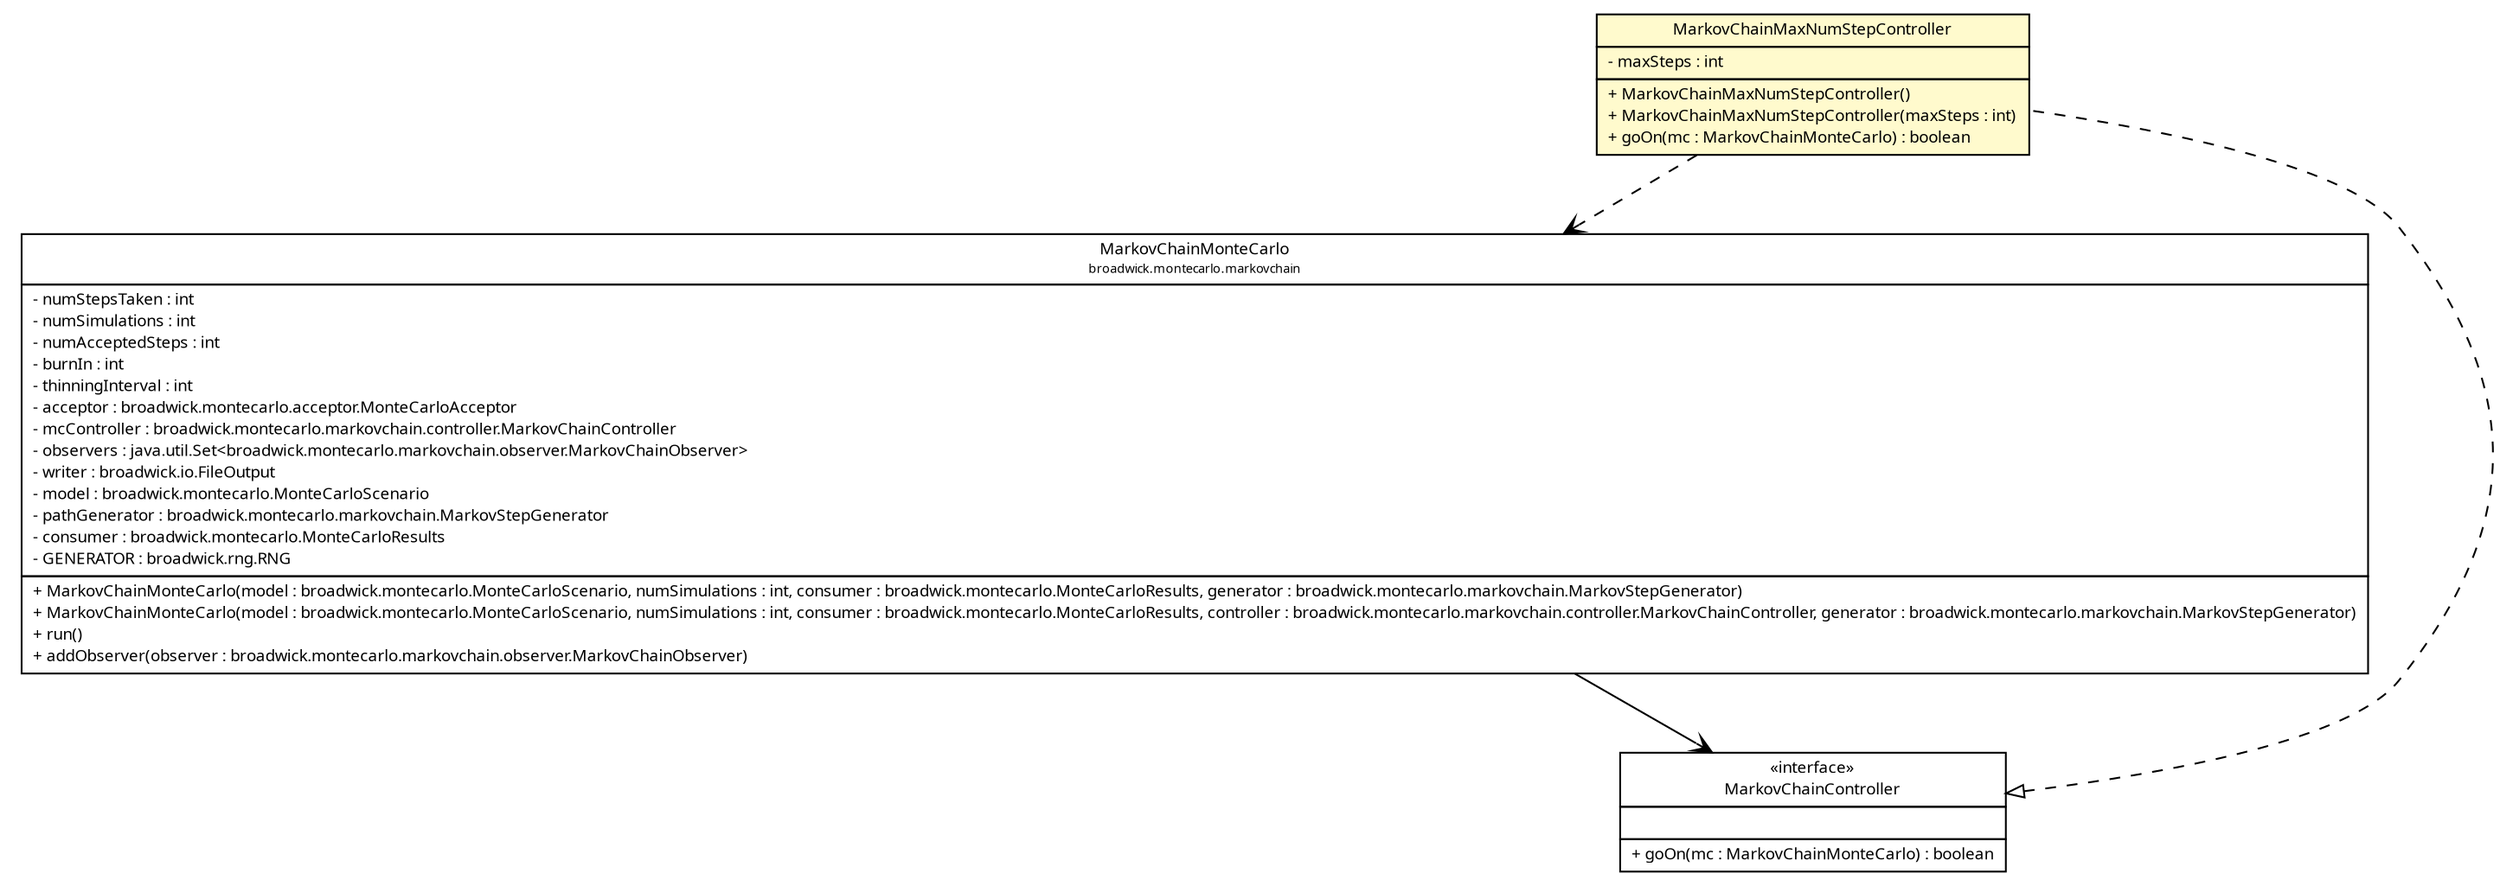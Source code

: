#!/usr/local/bin/dot
#
# Class diagram 
# Generated by UMLGraph version R5_6 (http://www.umlgraph.org/)
#

digraph G {
	edge [fontname="Trebuchet MS",fontsize=10,labelfontname="Trebuchet MS",labelfontsize=10];
	node [fontname="Trebuchet MS",fontsize=10,shape=plaintext];
	nodesep=0.25;
	ranksep=0.5;
	// broadwick.montecarlo.markovchain.controller.MarkovChainMaxNumStepController
	c16451 [label=<<table title="broadwick.montecarlo.markovchain.controller.MarkovChainMaxNumStepController" border="0" cellborder="1" cellspacing="0" cellpadding="2" port="p" bgcolor="lemonChiffon" href="./MarkovChainMaxNumStepController.html">
		<tr><td><table border="0" cellspacing="0" cellpadding="1">
<tr><td align="center" balign="center"><font face="Trebuchet MS"> MarkovChainMaxNumStepController </font></td></tr>
		</table></td></tr>
		<tr><td><table border="0" cellspacing="0" cellpadding="1">
<tr><td align="left" balign="left"> - maxSteps : int </td></tr>
		</table></td></tr>
		<tr><td><table border="0" cellspacing="0" cellpadding="1">
<tr><td align="left" balign="left"> + MarkovChainMaxNumStepController() </td></tr>
<tr><td align="left" balign="left"> + MarkovChainMaxNumStepController(maxSteps : int) </td></tr>
<tr><td align="left" balign="left"> + goOn(mc : MarkovChainMonteCarlo) : boolean </td></tr>
		</table></td></tr>
		</table>>, URL="./MarkovChainMaxNumStepController.html", fontname="Trebuchet MS", fontcolor="black", fontsize=9.0];
	// broadwick.montecarlo.markovchain.controller.MarkovChainController
	c16452 [label=<<table title="broadwick.montecarlo.markovchain.controller.MarkovChainController" border="0" cellborder="1" cellspacing="0" cellpadding="2" port="p" href="./MarkovChainController.html">
		<tr><td><table border="0" cellspacing="0" cellpadding="1">
<tr><td align="center" balign="center"> &#171;interface&#187; </td></tr>
<tr><td align="center" balign="center"><font face="Trebuchet MS"> MarkovChainController </font></td></tr>
		</table></td></tr>
		<tr><td><table border="0" cellspacing="0" cellpadding="1">
<tr><td align="left" balign="left">  </td></tr>
		</table></td></tr>
		<tr><td><table border="0" cellspacing="0" cellpadding="1">
<tr><td align="left" balign="left"><font face="Trebuchet MS" point-size="9.0"> + goOn(mc : MarkovChainMonteCarlo) : boolean </font></td></tr>
		</table></td></tr>
		</table>>, URL="./MarkovChainController.html", fontname="Trebuchet MS", fontcolor="black", fontsize=9.0];
	// broadwick.montecarlo.markovchain.MarkovChainMonteCarlo
	c16454 [label=<<table title="broadwick.montecarlo.markovchain.MarkovChainMonteCarlo" border="0" cellborder="1" cellspacing="0" cellpadding="2" port="p" href="../MarkovChainMonteCarlo.html">
		<tr><td><table border="0" cellspacing="0" cellpadding="1">
<tr><td align="center" balign="center"><font face="Trebuchet MS"> MarkovChainMonteCarlo </font></td></tr>
<tr><td align="center" balign="center"><font face="Trebuchet MS" point-size="7.0"> broadwick.montecarlo.markovchain </font></td></tr>
		</table></td></tr>
		<tr><td><table border="0" cellspacing="0" cellpadding="1">
<tr><td align="left" balign="left"> - numStepsTaken : int </td></tr>
<tr><td align="left" balign="left"> - numSimulations : int </td></tr>
<tr><td align="left" balign="left"> - numAcceptedSteps : int </td></tr>
<tr><td align="left" balign="left"> - burnIn : int </td></tr>
<tr><td align="left" balign="left"> - thinningInterval : int </td></tr>
<tr><td align="left" balign="left"> - acceptor : broadwick.montecarlo.acceptor.MonteCarloAcceptor </td></tr>
<tr><td align="left" balign="left"> - mcController : broadwick.montecarlo.markovchain.controller.MarkovChainController </td></tr>
<tr><td align="left" balign="left"> - observers : java.util.Set&lt;broadwick.montecarlo.markovchain.observer.MarkovChainObserver&gt; </td></tr>
<tr><td align="left" balign="left"> - writer : broadwick.io.FileOutput </td></tr>
<tr><td align="left" balign="left"> - model : broadwick.montecarlo.MonteCarloScenario </td></tr>
<tr><td align="left" balign="left"> - pathGenerator : broadwick.montecarlo.markovchain.MarkovStepGenerator </td></tr>
<tr><td align="left" balign="left"> - consumer : broadwick.montecarlo.MonteCarloResults </td></tr>
<tr><td align="left" balign="left"> - GENERATOR : broadwick.rng.RNG </td></tr>
		</table></td></tr>
		<tr><td><table border="0" cellspacing="0" cellpadding="1">
<tr><td align="left" balign="left"> + MarkovChainMonteCarlo(model : broadwick.montecarlo.MonteCarloScenario, numSimulations : int, consumer : broadwick.montecarlo.MonteCarloResults, generator : broadwick.montecarlo.markovchain.MarkovStepGenerator) </td></tr>
<tr><td align="left" balign="left"> + MarkovChainMonteCarlo(model : broadwick.montecarlo.MonteCarloScenario, numSimulations : int, consumer : broadwick.montecarlo.MonteCarloResults, controller : broadwick.montecarlo.markovchain.controller.MarkovChainController, generator : broadwick.montecarlo.markovchain.MarkovStepGenerator) </td></tr>
<tr><td align="left" balign="left"> + run() </td></tr>
<tr><td align="left" balign="left"> + addObserver(observer : broadwick.montecarlo.markovchain.observer.MarkovChainObserver) </td></tr>
		</table></td></tr>
		</table>>, URL="../MarkovChainMonteCarlo.html", fontname="Trebuchet MS", fontcolor="black", fontsize=9.0];
	//broadwick.montecarlo.markovchain.controller.MarkovChainMaxNumStepController implements broadwick.montecarlo.markovchain.controller.MarkovChainController
	c16452:p -> c16451:p [dir=back,arrowtail=empty,style=dashed];
	// broadwick.montecarlo.markovchain.MarkovChainMonteCarlo NAVASSOC broadwick.montecarlo.markovchain.controller.MarkovChainController
	c16454:p -> c16452:p [taillabel="", label="", headlabel="", fontname="Trebuchet MS", fontcolor="black", fontsize=10.0, color="black", arrowhead=open];
	// broadwick.montecarlo.markovchain.controller.MarkovChainMaxNumStepController DEPEND broadwick.montecarlo.markovchain.MarkovChainMonteCarlo
	c16451:p -> c16454:p [taillabel="", label="", headlabel="", fontname="Trebuchet MS", fontcolor="black", fontsize=10.0, color="black", arrowhead=open, style=dashed];
}

